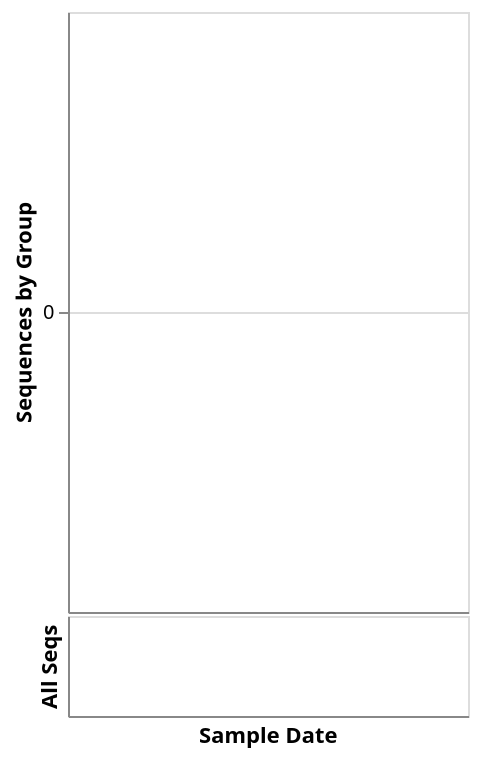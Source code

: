 {
  "$schema": "https://vega.github.io/schema/vega-lite/v4.json",
  "data": {
    "name": "case_data",
    "format": {
      "type": "json",
      "parse": {
        "date": "number",
        "cases_sum": "number"
      }
    }
  },
  "vconcat": [
    {
      "width": "container",
      "height": 300,
      "mark": "area",
      "selection": {
        "highlight": {
          "type": "single",
          "empty": "all",
          "on": "mouseover",
          "encodings": ["color"]
        }
      },
      "encoding": {
        "x": {
          "field": "date",
          "type": "temporal",
          "scale": {
            "domain": {
              "selection": "brush"
            }
          },
          "axis": {
            "title": null,
            "grid": true
          }
        },
        "y": {
          "field": "cases_sum",
          "type": "quantitative",
          "axis": {
            "title": "Sequences by Group"
          }
        },
        "color": {
          "field": "group",
          "type": "nominal",
          "scale": { "scheme": "tableau20" },
          "legend": null
        },
        "opacity": {
          "condition": { "selection": "highlight", "value": 1 },
          "value": 0.8
        },
        "tooltip": [
          {
            "field": "group",
            "title": "Group",
            "type": "nominal"
          },
          {
            "field": "date",
            "title": "Sample Date",
            "type": "temporal",
            "timeUnit": "monthdate"
          },
          {
            "field": "cases_sum",
            "title": "Sequences",
            "type": "quantitative"
          }
        ]
      }
    },
    {
      "width": "container",
      "height": 50,
      "mark": "bar",
      "encoding": {
        "x": {
          "field": "date",
          "type": "temporal",
          "axis": {
            "tickCount": "week",
            "title": "Sample Date",
            "labelAlign": "left",
            "labelExpr": "[timeFormat(datum.value, '%b'), timeFormat(datum.value, '%d')]",
            "labelOffset": 4,
            "labelPadding": -24,
            "tickSize": 30
          }
        },
        "y": {
          "aggregate": "sum",
          "field": "cases_sum",
          "type": "quantitative",
          "axis": {
            "title": "All Seqs"
          }
        },
        "fill": {
          "condition": {
            "selection": "brush",
            "value": "blue"
          },
          "value": "red"
        }
      },
      "selection": {
        "brush": {
          "type": "interval",
          "encodings": ["x"]
        }
      }
    }
  ],
  "config": {
    "concat": {
      "spacing": 0
    },
    "bar": {
      "continuousBandSize": 8
    }
  }
}
